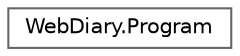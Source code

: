 digraph "Graphical Class Hierarchy"
{
 // LATEX_PDF_SIZE
  bgcolor="transparent";
  edge [fontname=Helvetica,fontsize=10,labelfontname=Helvetica,labelfontsize=10];
  node [fontname=Helvetica,fontsize=10,shape=box,height=0.2,width=0.4];
  rankdir="LR";
  Node0 [id="Node000000",label="WebDiary.Program",height=0.2,width=0.4,color="grey40", fillcolor="white", style="filled",URL="$class_web_diary_1_1_program.html",tooltip=" "];
}
